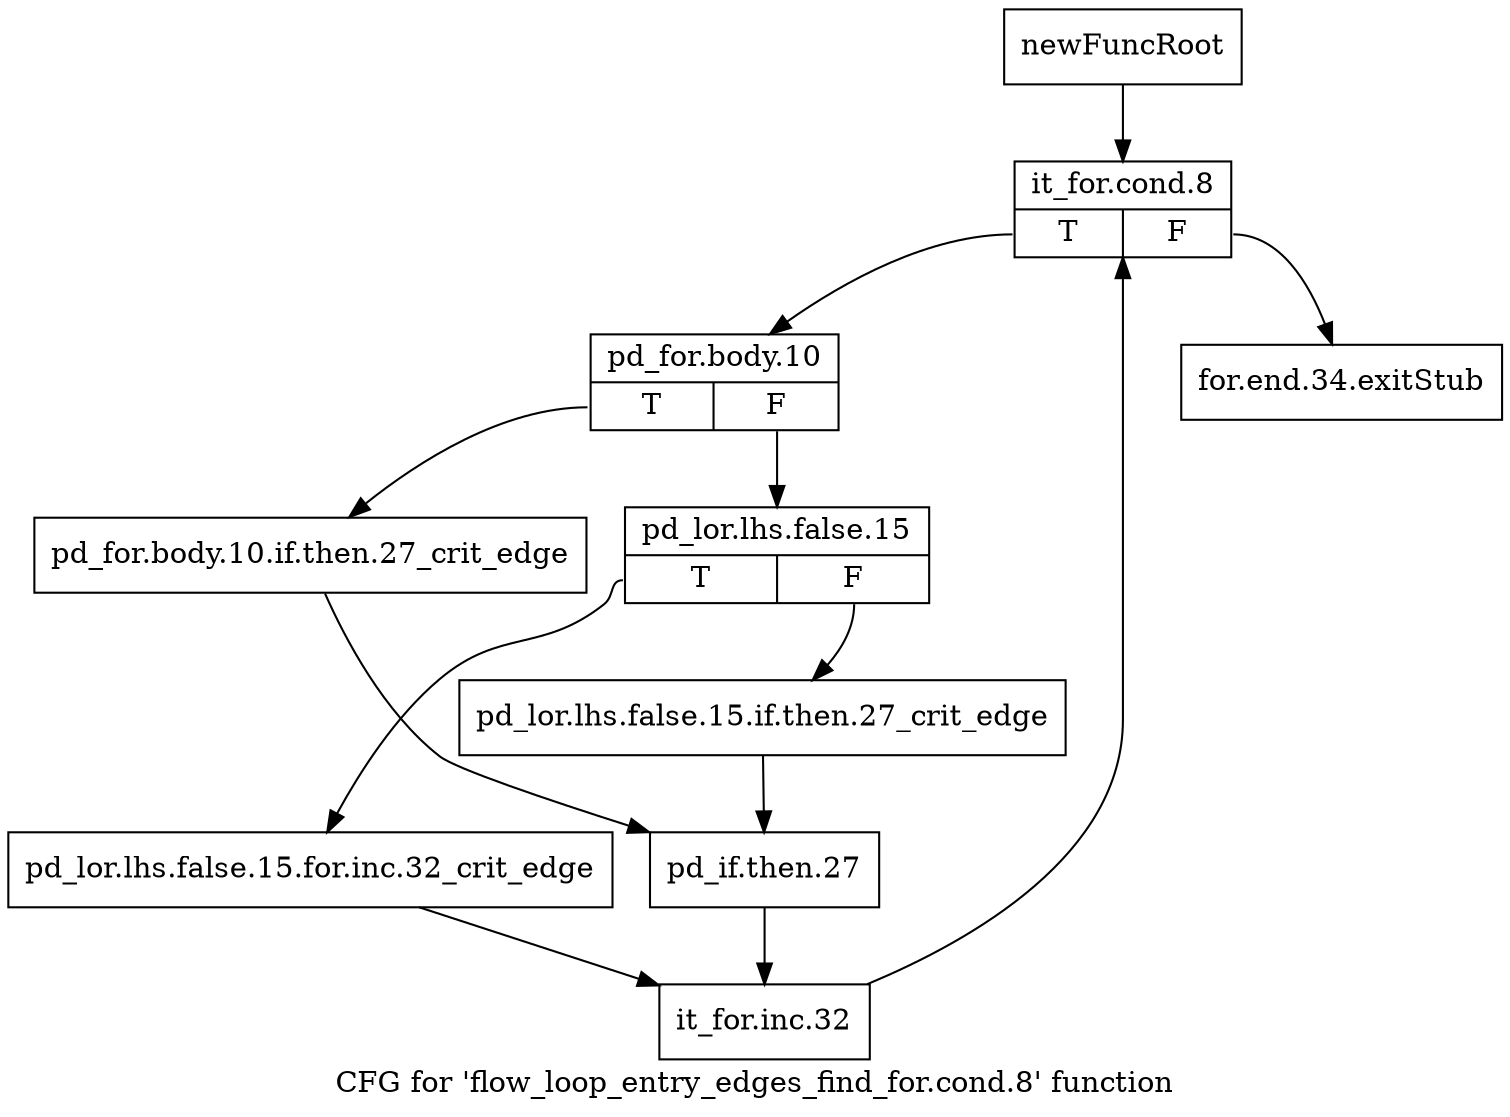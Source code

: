 digraph "CFG for 'flow_loop_entry_edges_find_for.cond.8' function" {
	label="CFG for 'flow_loop_entry_edges_find_for.cond.8' function";

	Node0xa5612c0 [shape=record,label="{newFuncRoot}"];
	Node0xa5612c0 -> Node0xa5617b0;
	Node0xa561760 [shape=record,label="{for.end.34.exitStub}"];
	Node0xa5617b0 [shape=record,label="{it_for.cond.8|{<s0>T|<s1>F}}"];
	Node0xa5617b0:s0 -> Node0xa561800;
	Node0xa5617b0:s1 -> Node0xa561760;
	Node0xa561800 [shape=record,label="{pd_for.body.10|{<s0>T|<s1>F}}"];
	Node0xa561800:s0 -> Node0xa561940;
	Node0xa561800:s1 -> Node0xa561850;
	Node0xa561850 [shape=record,label="{pd_lor.lhs.false.15|{<s0>T|<s1>F}}"];
	Node0xa561850:s0 -> Node0xa5618f0;
	Node0xa561850:s1 -> Node0xa5618a0;
	Node0xa5618a0 [shape=record,label="{pd_lor.lhs.false.15.if.then.27_crit_edge}"];
	Node0xa5618a0 -> Node0xa561990;
	Node0xa5618f0 [shape=record,label="{pd_lor.lhs.false.15.for.inc.32_crit_edge}"];
	Node0xa5618f0 -> Node0xa5619e0;
	Node0xa561940 [shape=record,label="{pd_for.body.10.if.then.27_crit_edge}"];
	Node0xa561940 -> Node0xa561990;
	Node0xa561990 [shape=record,label="{pd_if.then.27}"];
	Node0xa561990 -> Node0xa5619e0;
	Node0xa5619e0 [shape=record,label="{it_for.inc.32}"];
	Node0xa5619e0 -> Node0xa5617b0;
}
